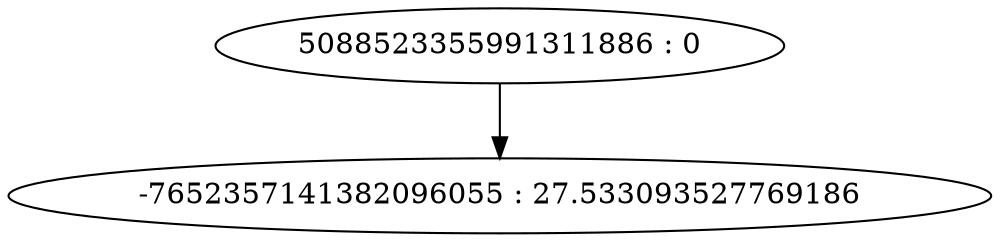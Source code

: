 digraph "plots/tree_42.dot" {
	0 [label="5088523355991311886 : 0"]
	1 [label="-7652357141382096055 : 27.533093527769186"]
	0 -> 1
}
